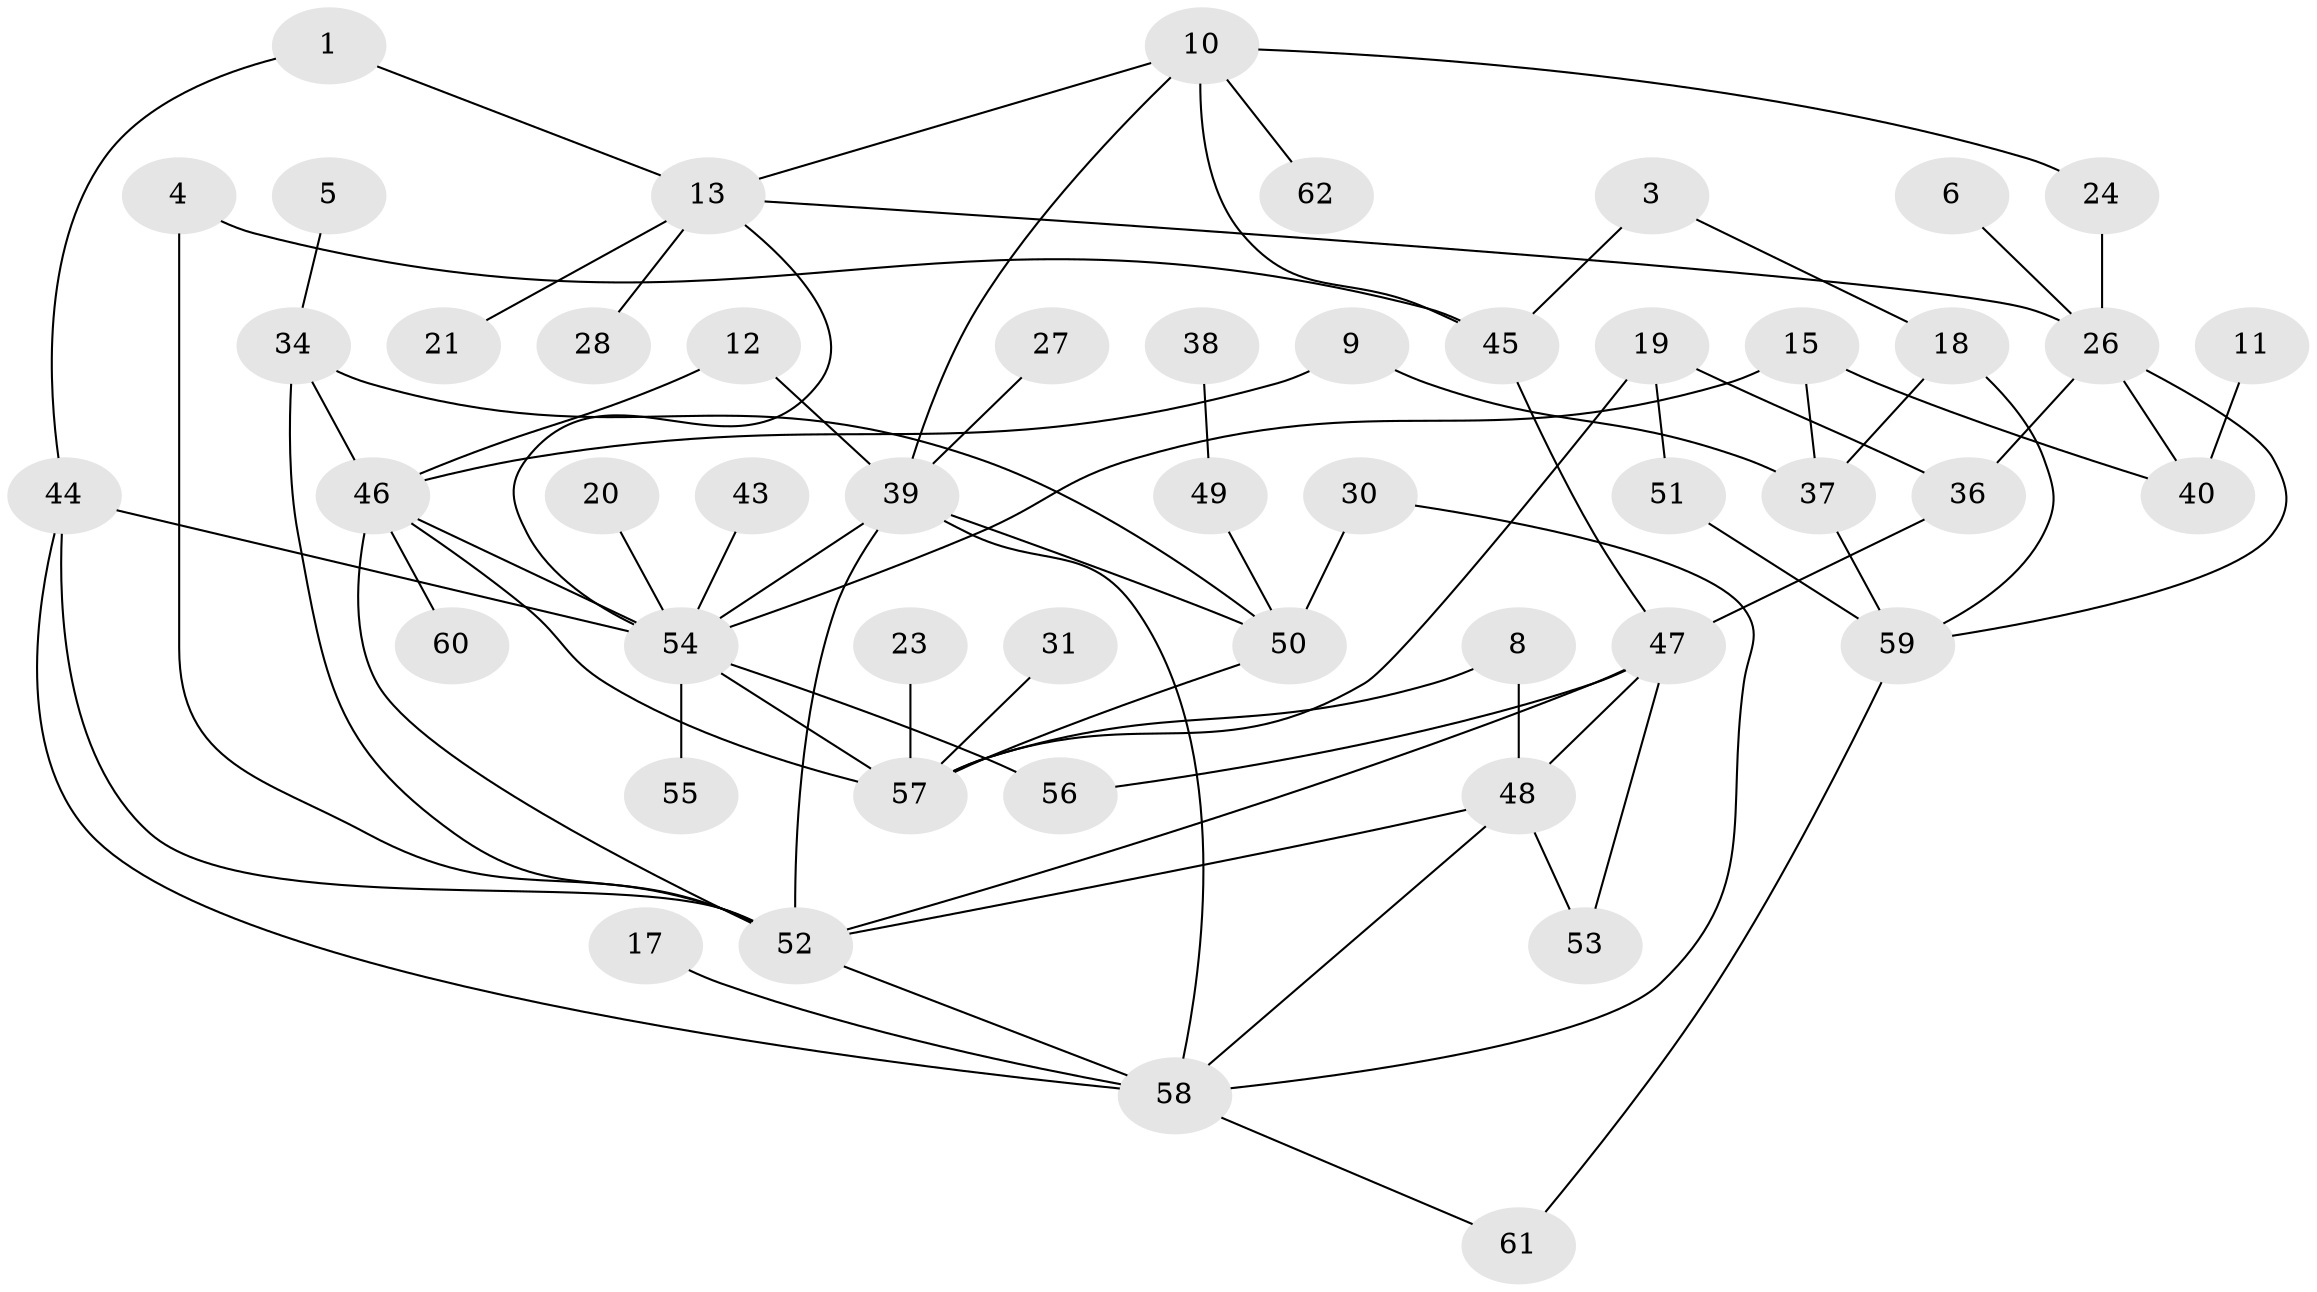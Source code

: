 // original degree distribution, {4: 0.09523809523809523, 2: 0.29365079365079366, 1: 0.23015873015873015, 3: 0.1746031746031746, 0: 0.10317460317460317, 5: 0.05555555555555555, 6: 0.031746031746031744, 7: 0.015873015873015872}
// Generated by graph-tools (version 1.1) at 2025/49/03/09/25 03:49:12]
// undirected, 50 vertices, 78 edges
graph export_dot {
graph [start="1"]
  node [color=gray90,style=filled];
  1;
  3;
  4;
  5;
  6;
  8;
  9;
  10;
  11;
  12;
  13;
  15;
  17;
  18;
  19;
  20;
  21;
  23;
  24;
  26;
  27;
  28;
  30;
  31;
  34;
  36;
  37;
  38;
  39;
  40;
  43;
  44;
  45;
  46;
  47;
  48;
  49;
  50;
  51;
  52;
  53;
  54;
  55;
  56;
  57;
  58;
  59;
  60;
  61;
  62;
  1 -- 13 [weight=1.0];
  1 -- 44 [weight=1.0];
  3 -- 18 [weight=1.0];
  3 -- 45 [weight=1.0];
  4 -- 45 [weight=1.0];
  4 -- 52 [weight=1.0];
  5 -- 34 [weight=1.0];
  6 -- 26 [weight=1.0];
  8 -- 48 [weight=1.0];
  8 -- 57 [weight=1.0];
  9 -- 37 [weight=1.0];
  9 -- 46 [weight=1.0];
  10 -- 13 [weight=1.0];
  10 -- 24 [weight=1.0];
  10 -- 39 [weight=1.0];
  10 -- 45 [weight=1.0];
  10 -- 62 [weight=1.0];
  11 -- 40 [weight=1.0];
  12 -- 39 [weight=1.0];
  12 -- 46 [weight=1.0];
  13 -- 21 [weight=1.0];
  13 -- 26 [weight=1.0];
  13 -- 28 [weight=1.0];
  13 -- 54 [weight=1.0];
  15 -- 37 [weight=1.0];
  15 -- 40 [weight=1.0];
  15 -- 54 [weight=1.0];
  17 -- 58 [weight=1.0];
  18 -- 37 [weight=1.0];
  18 -- 59 [weight=1.0];
  19 -- 36 [weight=1.0];
  19 -- 51 [weight=2.0];
  19 -- 57 [weight=2.0];
  20 -- 54 [weight=1.0];
  23 -- 57 [weight=1.0];
  24 -- 26 [weight=1.0];
  26 -- 36 [weight=1.0];
  26 -- 40 [weight=1.0];
  26 -- 59 [weight=1.0];
  27 -- 39 [weight=1.0];
  30 -- 50 [weight=1.0];
  30 -- 58 [weight=1.0];
  31 -- 57 [weight=1.0];
  34 -- 46 [weight=1.0];
  34 -- 50 [weight=1.0];
  34 -- 52 [weight=1.0];
  36 -- 47 [weight=1.0];
  37 -- 59 [weight=1.0];
  38 -- 49 [weight=1.0];
  39 -- 50 [weight=1.0];
  39 -- 52 [weight=1.0];
  39 -- 54 [weight=1.0];
  39 -- 58 [weight=1.0];
  43 -- 54 [weight=1.0];
  44 -- 52 [weight=1.0];
  44 -- 54 [weight=1.0];
  44 -- 58 [weight=1.0];
  45 -- 47 [weight=1.0];
  46 -- 52 [weight=1.0];
  46 -- 54 [weight=1.0];
  46 -- 57 [weight=1.0];
  46 -- 60 [weight=1.0];
  47 -- 48 [weight=1.0];
  47 -- 52 [weight=1.0];
  47 -- 53 [weight=1.0];
  47 -- 56 [weight=1.0];
  48 -- 52 [weight=1.0];
  48 -- 53 [weight=1.0];
  48 -- 58 [weight=1.0];
  49 -- 50 [weight=1.0];
  50 -- 57 [weight=1.0];
  51 -- 59 [weight=1.0];
  52 -- 58 [weight=1.0];
  54 -- 55 [weight=1.0];
  54 -- 56 [weight=1.0];
  54 -- 57 [weight=1.0];
  58 -- 61 [weight=1.0];
  59 -- 61 [weight=1.0];
}
